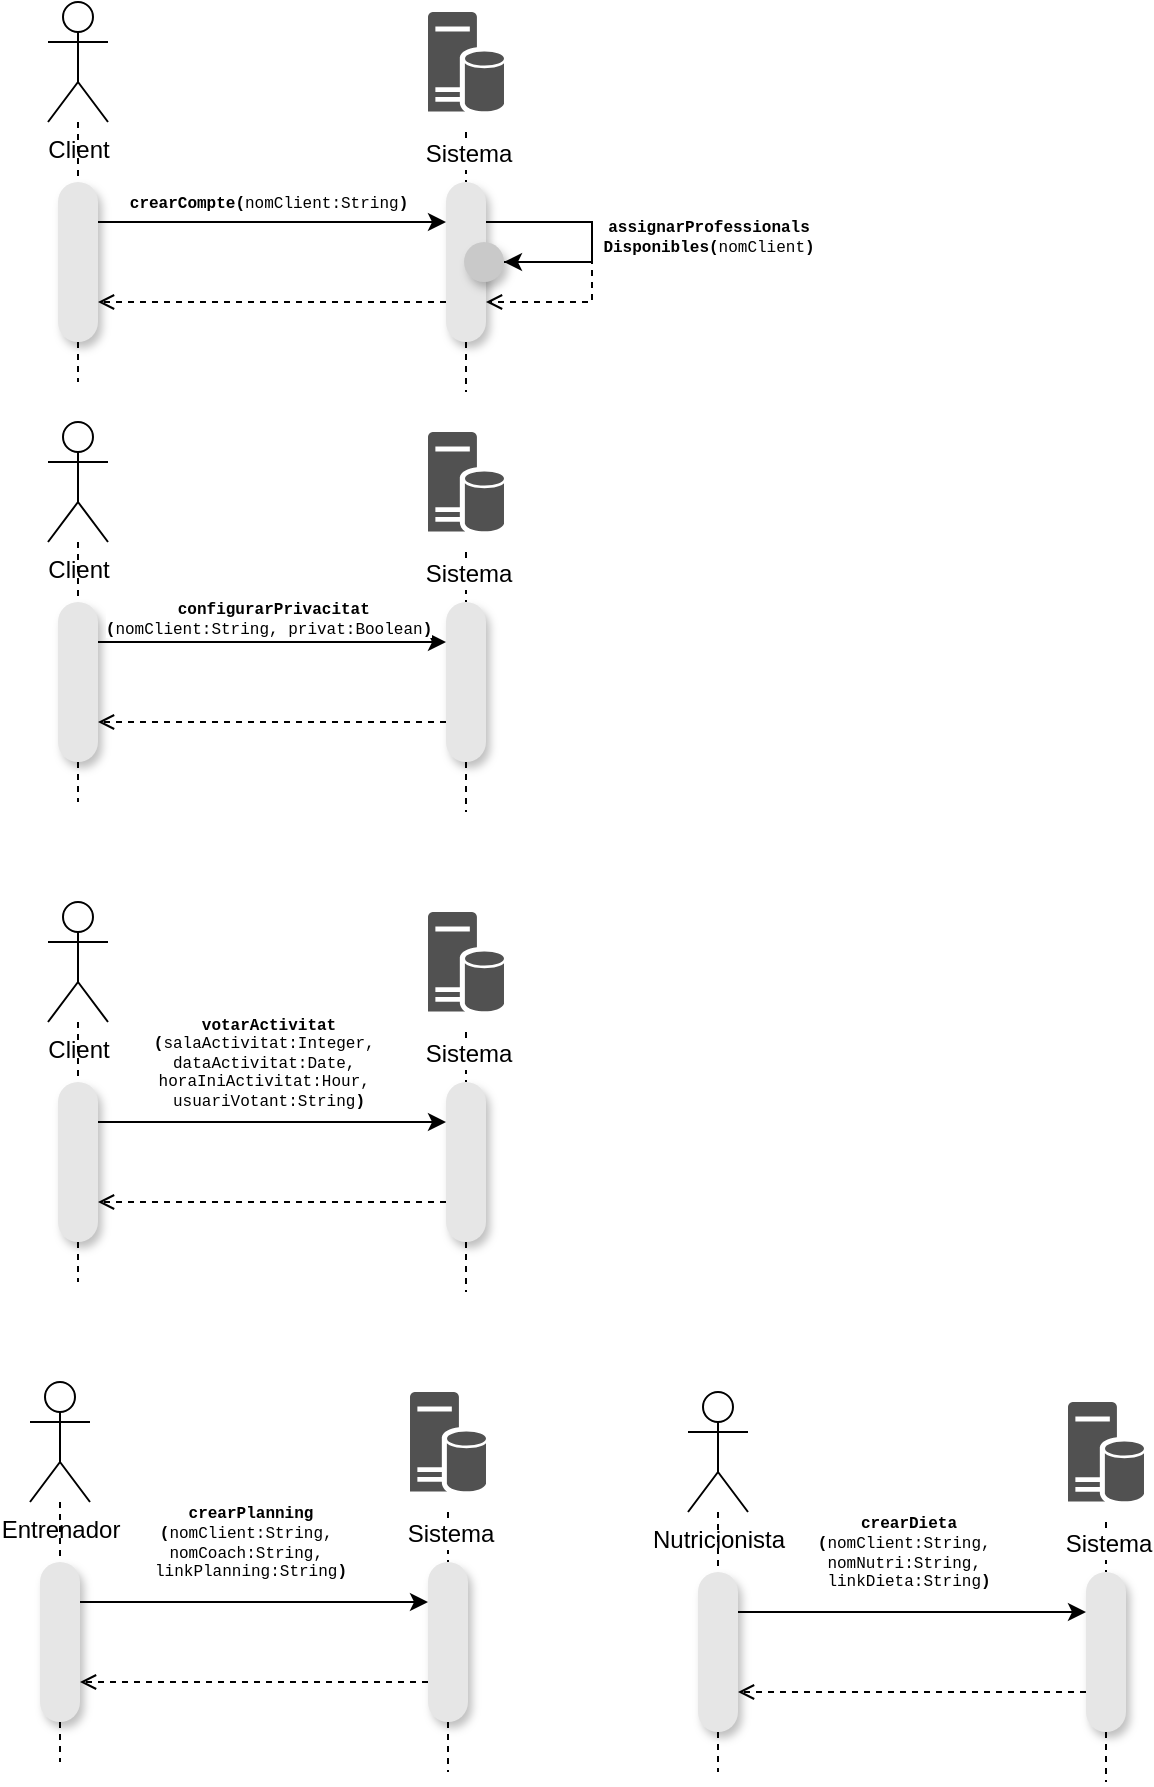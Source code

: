 <mxfile version="10.7.7" type="device"><diagram id="ZwdjrDyNs0kxujh5zZPs" name="Page-1"><mxGraphModel dx="428" dy="315" grid="0" gridSize="10" guides="1" tooltips="1" connect="1" arrows="1" fold="1" page="1" pageScale="1" pageWidth="827" pageHeight="1169" math="0" shadow="0"><root><mxCell id="0"/><mxCell id="1" parent="0"/><mxCell id="nZBtOpLZzm3V0fKXZOHu-1" value="Client&lt;br&gt;" style="shape=umlActor;verticalLabelPosition=bottom;labelBackgroundColor=#FFFFFF;verticalAlign=top;html=1;outlineConnect=0;" parent="1" vertex="1"><mxGeometry x="170" y="150" width="30" height="60" as="geometry"/></mxCell><mxCell id="nZBtOpLZzm3V0fKXZOHu-6" value="" style="shadow=0;dashed=0;html=1;labelPosition=center;verticalLabelPosition=bottom;verticalAlign=top;align=center;shape=mxgraph.mscae.enterprise.database_server;fillColor=#515151;strokeColor=none;" parent="1" vertex="1"><mxGeometry x="360" y="155" width="38" height="50" as="geometry"/></mxCell><mxCell id="nZBtOpLZzm3V0fKXZOHu-20" value="" style="shape=rect;html=1;fillColor=#E6E6E6;rounded=1;arcSize=50;strokeColor=none;shadow=1;" parent="1" vertex="1"><mxGeometry x="175" y="240" width="20" height="80" as="geometry"/></mxCell><mxCell id="nZBtOpLZzm3V0fKXZOHu-21" value="" style="edgeStyle=none;html=1;dashed=1;endArrow=none;" parent="1" source="nZBtOpLZzm3V0fKXZOHu-1" target="nZBtOpLZzm3V0fKXZOHu-20" edge="1"><mxGeometry relative="1" as="geometry"><mxPoint x="185" y="290" as="sourcePoint"/></mxGeometry></mxCell><mxCell id="nZBtOpLZzm3V0fKXZOHu-22" value="" style="edgeStyle=none;html=1;dashed=1;endArrow=none;" parent="1" source="nZBtOpLZzm3V0fKXZOHu-20" edge="1"><mxGeometry x="1" relative="1" as="geometry"><mxPoint x="185" y="340" as="targetPoint"/></mxGeometry></mxCell><mxCell id="nZBtOpLZzm3V0fKXZOHu-26" value="" style="shape=rect;html=1;fillColor=#E6E6E6;rounded=1;arcSize=50;strokeColor=none;shadow=1;" parent="1" vertex="1"><mxGeometry x="369" y="240" width="20" height="80" as="geometry"/></mxCell><mxCell id="nZBtOpLZzm3V0fKXZOHu-27" value="" style="edgeStyle=none;html=1;dashed=1;endArrow=none;" parent="1" target="nZBtOpLZzm3V0fKXZOHu-26" edge="1"><mxGeometry relative="1" as="geometry"><mxPoint x="379" y="215" as="sourcePoint"/></mxGeometry></mxCell><mxCell id="nZBtOpLZzm3V0fKXZOHu-30" value="Sistema" style="text;html=1;resizable=0;points=[];align=center;verticalAlign=middle;labelBackgroundColor=#FFFFFF;" parent="nZBtOpLZzm3V0fKXZOHu-27" vertex="1" connectable="0"><mxGeometry x="-0.133" y="1" relative="1" as="geometry"><mxPoint as="offset"/></mxGeometry></mxCell><mxCell id="nZBtOpLZzm3V0fKXZOHu-28" value="" style="edgeStyle=none;html=1;dashed=1;endArrow=none;" parent="1" source="nZBtOpLZzm3V0fKXZOHu-26" edge="1"><mxGeometry x="1" relative="1" as="geometry"><mxPoint x="379" y="345" as="targetPoint"/></mxGeometry></mxCell><mxCell id="nZBtOpLZzm3V0fKXZOHu-33" value="" style="endArrow=classic;html=1;exitX=1;exitY=0.25;exitDx=0;exitDy=0;entryX=0;entryY=0.25;entryDx=0;entryDy=0;" parent="1" source="nZBtOpLZzm3V0fKXZOHu-20" target="nZBtOpLZzm3V0fKXZOHu-26" edge="1"><mxGeometry width="50" height="50" relative="1" as="geometry"><mxPoint x="200" y="330" as="sourcePoint"/><mxPoint x="250" y="280" as="targetPoint"/></mxGeometry></mxCell><mxCell id="nZBtOpLZzm3V0fKXZOHu-35" value="&lt;div style=&quot;font-size: 8px&quot;&gt;crearCompte(&lt;span style=&quot;font-weight: normal&quot;&gt;nomClient:String&lt;/span&gt;)&lt;/div&gt;" style="text;html=1;resizable=0;points=[];align=center;verticalAlign=middle;labelBackgroundColor=#ffffff;fontFamily=Courier New;fontSize=8;fontStyle=1" parent="nZBtOpLZzm3V0fKXZOHu-33" vertex="1" connectable="0"><mxGeometry x="-0.088" y="-1" relative="1" as="geometry"><mxPoint x="5.5" y="-11" as="offset"/></mxGeometry></mxCell><mxCell id="nZBtOpLZzm3V0fKXZOHu-34" value="" style="endArrow=open;html=1;exitX=0;exitY=0.75;exitDx=0;exitDy=0;entryX=1;entryY=0.75;entryDx=0;entryDy=0;dashed=1;endFill=0;" parent="1" source="nZBtOpLZzm3V0fKXZOHu-26" target="nZBtOpLZzm3V0fKXZOHu-20" edge="1"><mxGeometry width="50" height="50" relative="1" as="geometry"><mxPoint x="205" y="269.857" as="sourcePoint"/><mxPoint x="379.286" y="269.857" as="targetPoint"/></mxGeometry></mxCell><mxCell id="nZBtOpLZzm3V0fKXZOHu-48" value="Client&lt;br&gt;" style="shape=umlActor;verticalLabelPosition=bottom;labelBackgroundColor=#FFFFFF;verticalAlign=top;html=1;outlineConnect=0;" parent="1" vertex="1"><mxGeometry x="170" y="360" width="30" height="60" as="geometry"/></mxCell><mxCell id="nZBtOpLZzm3V0fKXZOHu-49" value="" style="shadow=0;dashed=0;html=1;labelPosition=center;verticalLabelPosition=bottom;verticalAlign=top;align=center;shape=mxgraph.mscae.enterprise.database_server;fillColor=#515151;strokeColor=none;" parent="1" vertex="1"><mxGeometry x="360" y="365" width="38" height="50" as="geometry"/></mxCell><mxCell id="nZBtOpLZzm3V0fKXZOHu-50" value="" style="shape=rect;html=1;fillColor=#E6E6E6;rounded=1;arcSize=50;strokeColor=none;shadow=1;" parent="1" vertex="1"><mxGeometry x="175" y="450" width="20" height="80" as="geometry"/></mxCell><mxCell id="nZBtOpLZzm3V0fKXZOHu-51" value="" style="edgeStyle=none;html=1;dashed=1;endArrow=none;" parent="1" source="nZBtOpLZzm3V0fKXZOHu-48" target="nZBtOpLZzm3V0fKXZOHu-50" edge="1"><mxGeometry relative="1" as="geometry"><mxPoint x="185" y="500" as="sourcePoint"/></mxGeometry></mxCell><mxCell id="nZBtOpLZzm3V0fKXZOHu-52" value="" style="edgeStyle=none;html=1;dashed=1;endArrow=none;" parent="1" source="nZBtOpLZzm3V0fKXZOHu-50" edge="1"><mxGeometry x="1" relative="1" as="geometry"><mxPoint x="185" y="550" as="targetPoint"/></mxGeometry></mxCell><mxCell id="nZBtOpLZzm3V0fKXZOHu-53" value="" style="shape=rect;html=1;fillColor=#E6E6E6;rounded=1;arcSize=50;strokeColor=none;shadow=1;" parent="1" vertex="1"><mxGeometry x="369" y="450" width="20" height="80" as="geometry"/></mxCell><mxCell id="nZBtOpLZzm3V0fKXZOHu-54" value="" style="edgeStyle=none;html=1;dashed=1;endArrow=none;" parent="1" target="nZBtOpLZzm3V0fKXZOHu-53" edge="1"><mxGeometry relative="1" as="geometry"><mxPoint x="379" y="425" as="sourcePoint"/></mxGeometry></mxCell><mxCell id="nZBtOpLZzm3V0fKXZOHu-55" value="Sistema" style="text;html=1;resizable=0;points=[];align=center;verticalAlign=middle;labelBackgroundColor=#FFFFFF;" parent="nZBtOpLZzm3V0fKXZOHu-54" vertex="1" connectable="0"><mxGeometry x="-0.133" y="1" relative="1" as="geometry"><mxPoint as="offset"/></mxGeometry></mxCell><mxCell id="nZBtOpLZzm3V0fKXZOHu-56" value="" style="edgeStyle=none;html=1;dashed=1;endArrow=none;" parent="1" source="nZBtOpLZzm3V0fKXZOHu-53" edge="1"><mxGeometry x="1" relative="1" as="geometry"><mxPoint x="379" y="555" as="targetPoint"/></mxGeometry></mxCell><mxCell id="nZBtOpLZzm3V0fKXZOHu-57" value="" style="endArrow=classic;html=1;exitX=1;exitY=0.25;exitDx=0;exitDy=0;entryX=0;entryY=0.25;entryDx=0;entryDy=0;" parent="1" source="nZBtOpLZzm3V0fKXZOHu-50" target="nZBtOpLZzm3V0fKXZOHu-53" edge="1"><mxGeometry width="50" height="50" relative="1" as="geometry"><mxPoint x="200" y="540" as="sourcePoint"/><mxPoint x="250" y="490" as="targetPoint"/></mxGeometry></mxCell><mxCell id="nZBtOpLZzm3V0fKXZOHu-58" value="&lt;div style=&quot;font-size: 8px&quot;&gt;&lt;div&gt;&amp;nbsp;configurarPrivacitat&lt;/div&gt;&lt;div&gt;(&lt;span style=&quot;font-weight: normal&quot;&gt;nomClient:String, privat:Boolean&lt;/span&gt;)&lt;/div&gt;&lt;/div&gt;" style="text;html=1;resizable=0;points=[];align=center;verticalAlign=middle;labelBackgroundColor=#ffffff;fontFamily=Courier New;fontSize=8;fontStyle=1" parent="nZBtOpLZzm3V0fKXZOHu-57" vertex="1" connectable="0"><mxGeometry x="-0.088" y="-1" relative="1" as="geometry"><mxPoint x="5.5" y="-13" as="offset"/></mxGeometry></mxCell><mxCell id="nZBtOpLZzm3V0fKXZOHu-59" value="" style="endArrow=open;html=1;exitX=0;exitY=0.75;exitDx=0;exitDy=0;entryX=1;entryY=0.75;entryDx=0;entryDy=0;dashed=1;endFill=0;" parent="1" source="nZBtOpLZzm3V0fKXZOHu-53" target="nZBtOpLZzm3V0fKXZOHu-50" edge="1"><mxGeometry width="50" height="50" relative="1" as="geometry"><mxPoint x="205" y="479.857" as="sourcePoint"/><mxPoint x="379.286" y="479.857" as="targetPoint"/></mxGeometry></mxCell><mxCell id="nZBtOpLZzm3V0fKXZOHu-60" value="Client&lt;br&gt;" style="shape=umlActor;verticalLabelPosition=bottom;labelBackgroundColor=#FFFFFF;verticalAlign=top;html=1;outlineConnect=0;" parent="1" vertex="1"><mxGeometry x="170" y="600" width="30" height="60" as="geometry"/></mxCell><mxCell id="nZBtOpLZzm3V0fKXZOHu-61" value="" style="shadow=0;dashed=0;html=1;labelPosition=center;verticalLabelPosition=bottom;verticalAlign=top;align=center;shape=mxgraph.mscae.enterprise.database_server;fillColor=#515151;strokeColor=none;" parent="1" vertex="1"><mxGeometry x="360" y="605" width="38" height="50" as="geometry"/></mxCell><mxCell id="nZBtOpLZzm3V0fKXZOHu-62" value="" style="shape=rect;html=1;fillColor=#E6E6E6;rounded=1;arcSize=50;strokeColor=none;shadow=1;" parent="1" vertex="1"><mxGeometry x="175" y="690" width="20" height="80" as="geometry"/></mxCell><mxCell id="nZBtOpLZzm3V0fKXZOHu-63" value="" style="edgeStyle=none;html=1;dashed=1;endArrow=none;" parent="1" source="nZBtOpLZzm3V0fKXZOHu-60" target="nZBtOpLZzm3V0fKXZOHu-62" edge="1"><mxGeometry relative="1" as="geometry"><mxPoint x="185" y="740" as="sourcePoint"/></mxGeometry></mxCell><mxCell id="nZBtOpLZzm3V0fKXZOHu-64" value="" style="edgeStyle=none;html=1;dashed=1;endArrow=none;" parent="1" source="nZBtOpLZzm3V0fKXZOHu-62" edge="1"><mxGeometry x="1" relative="1" as="geometry"><mxPoint x="185" y="790" as="targetPoint"/></mxGeometry></mxCell><mxCell id="nZBtOpLZzm3V0fKXZOHu-65" value="" style="shape=rect;html=1;fillColor=#E6E6E6;rounded=1;arcSize=50;strokeColor=none;shadow=1;" parent="1" vertex="1"><mxGeometry x="369" y="690" width="20" height="80" as="geometry"/></mxCell><mxCell id="nZBtOpLZzm3V0fKXZOHu-66" value="" style="edgeStyle=none;html=1;dashed=1;endArrow=none;" parent="1" target="nZBtOpLZzm3V0fKXZOHu-65" edge="1"><mxGeometry relative="1" as="geometry"><mxPoint x="379" y="665" as="sourcePoint"/></mxGeometry></mxCell><mxCell id="nZBtOpLZzm3V0fKXZOHu-67" value="Sistema" style="text;html=1;resizable=0;points=[];align=center;verticalAlign=middle;labelBackgroundColor=#FFFFFF;" parent="nZBtOpLZzm3V0fKXZOHu-66" vertex="1" connectable="0"><mxGeometry x="-0.133" y="1" relative="1" as="geometry"><mxPoint as="offset"/></mxGeometry></mxCell><mxCell id="nZBtOpLZzm3V0fKXZOHu-68" value="" style="edgeStyle=none;html=1;dashed=1;endArrow=none;" parent="1" source="nZBtOpLZzm3V0fKXZOHu-65" edge="1"><mxGeometry x="1" relative="1" as="geometry"><mxPoint x="379" y="795" as="targetPoint"/></mxGeometry></mxCell><mxCell id="nZBtOpLZzm3V0fKXZOHu-69" value="" style="endArrow=classic;html=1;exitX=1;exitY=0.25;exitDx=0;exitDy=0;entryX=0;entryY=0.25;entryDx=0;entryDy=0;" parent="1" source="nZBtOpLZzm3V0fKXZOHu-62" target="nZBtOpLZzm3V0fKXZOHu-65" edge="1"><mxGeometry width="50" height="50" relative="1" as="geometry"><mxPoint x="200" y="780" as="sourcePoint"/><mxPoint x="250" y="730" as="targetPoint"/></mxGeometry></mxCell><mxCell id="nZBtOpLZzm3V0fKXZOHu-70" value="&lt;div&gt;&lt;div&gt;votarActivitat&lt;/div&gt;&lt;div&gt;(&lt;span style=&quot;font-weight: normal&quot;&gt;salaActivitat:Integer,&amp;nbsp;&lt;/span&gt;&lt;/div&gt;&lt;div&gt;&lt;span style=&quot;font-weight: normal&quot;&gt;dataActivitat:Date,&amp;nbsp;&lt;/span&gt;&lt;/div&gt;&lt;div&gt;&lt;span style=&quot;font-weight: normal&quot;&gt;horaIniActivitat:Hour,&amp;nbsp;&lt;/span&gt;&lt;/div&gt;&lt;div&gt;&lt;span style=&quot;font-weight: normal&quot;&gt;usuariVotant:String&lt;/span&gt;)&lt;/div&gt;&lt;/div&gt;" style="text;html=1;resizable=0;points=[];align=center;verticalAlign=middle;labelBackgroundColor=#ffffff;fontFamily=Courier New;fontSize=8;fontStyle=1" parent="nZBtOpLZzm3V0fKXZOHu-69" vertex="1" connectable="0"><mxGeometry x="-0.088" y="-1" relative="1" as="geometry"><mxPoint x="5.5" y="-31" as="offset"/></mxGeometry></mxCell><mxCell id="nZBtOpLZzm3V0fKXZOHu-71" value="" style="endArrow=open;html=1;exitX=0;exitY=0.75;exitDx=0;exitDy=0;entryX=1;entryY=0.75;entryDx=0;entryDy=0;dashed=1;endFill=0;" parent="1" source="nZBtOpLZzm3V0fKXZOHu-65" target="nZBtOpLZzm3V0fKXZOHu-62" edge="1"><mxGeometry width="50" height="50" relative="1" as="geometry"><mxPoint x="205" y="719.857" as="sourcePoint"/><mxPoint x="379.286" y="719.857" as="targetPoint"/></mxGeometry></mxCell><mxCell id="nZBtOpLZzm3V0fKXZOHu-72" value="Entrenador&lt;br&gt;" style="shape=umlActor;verticalLabelPosition=bottom;labelBackgroundColor=#FFFFFF;verticalAlign=top;html=1;outlineConnect=0;" parent="1" vertex="1"><mxGeometry x="161" y="840" width="30" height="60" as="geometry"/></mxCell><mxCell id="nZBtOpLZzm3V0fKXZOHu-73" value="" style="shadow=0;dashed=0;html=1;labelPosition=center;verticalLabelPosition=bottom;verticalAlign=top;align=center;shape=mxgraph.mscae.enterprise.database_server;fillColor=#515151;strokeColor=none;" parent="1" vertex="1"><mxGeometry x="351" y="845" width="38" height="50" as="geometry"/></mxCell><mxCell id="nZBtOpLZzm3V0fKXZOHu-74" value="" style="shape=rect;html=1;fillColor=#E6E6E6;rounded=1;arcSize=50;strokeColor=none;shadow=1;" parent="1" vertex="1"><mxGeometry x="166" y="930" width="20" height="80" as="geometry"/></mxCell><mxCell id="nZBtOpLZzm3V0fKXZOHu-75" value="" style="edgeStyle=none;html=1;dashed=1;endArrow=none;" parent="1" source="nZBtOpLZzm3V0fKXZOHu-72" target="nZBtOpLZzm3V0fKXZOHu-74" edge="1"><mxGeometry relative="1" as="geometry"><mxPoint x="176" y="980" as="sourcePoint"/></mxGeometry></mxCell><mxCell id="nZBtOpLZzm3V0fKXZOHu-76" value="" style="edgeStyle=none;html=1;dashed=1;endArrow=none;" parent="1" source="nZBtOpLZzm3V0fKXZOHu-74" edge="1"><mxGeometry x="1" relative="1" as="geometry"><mxPoint x="176" y="1030" as="targetPoint"/></mxGeometry></mxCell><mxCell id="nZBtOpLZzm3V0fKXZOHu-77" value="" style="shape=rect;html=1;fillColor=#E6E6E6;rounded=1;arcSize=50;strokeColor=none;shadow=1;" parent="1" vertex="1"><mxGeometry x="360" y="930" width="20" height="80" as="geometry"/></mxCell><mxCell id="nZBtOpLZzm3V0fKXZOHu-78" value="" style="edgeStyle=none;html=1;dashed=1;endArrow=none;" parent="1" target="nZBtOpLZzm3V0fKXZOHu-77" edge="1"><mxGeometry relative="1" as="geometry"><mxPoint x="370" y="905" as="sourcePoint"/></mxGeometry></mxCell><mxCell id="nZBtOpLZzm3V0fKXZOHu-79" value="Sistema" style="text;html=1;resizable=0;points=[];align=center;verticalAlign=middle;labelBackgroundColor=#FFFFFF;" parent="nZBtOpLZzm3V0fKXZOHu-78" vertex="1" connectable="0"><mxGeometry x="-0.133" y="1" relative="1" as="geometry"><mxPoint as="offset"/></mxGeometry></mxCell><mxCell id="nZBtOpLZzm3V0fKXZOHu-80" value="" style="edgeStyle=none;html=1;dashed=1;endArrow=none;" parent="1" source="nZBtOpLZzm3V0fKXZOHu-77" edge="1"><mxGeometry x="1" relative="1" as="geometry"><mxPoint x="370" y="1035" as="targetPoint"/></mxGeometry></mxCell><mxCell id="nZBtOpLZzm3V0fKXZOHu-81" value="" style="endArrow=classic;html=1;exitX=1;exitY=0.25;exitDx=0;exitDy=0;entryX=0;entryY=0.25;entryDx=0;entryDy=0;" parent="1" source="nZBtOpLZzm3V0fKXZOHu-74" target="nZBtOpLZzm3V0fKXZOHu-77" edge="1"><mxGeometry width="50" height="50" relative="1" as="geometry"><mxPoint x="191" y="1020" as="sourcePoint"/><mxPoint x="241" y="970" as="targetPoint"/></mxGeometry></mxCell><mxCell id="nZBtOpLZzm3V0fKXZOHu-82" value="&lt;div&gt;crearPlanning&lt;/div&gt;&lt;div&gt;(&lt;span style=&quot;font-weight: normal&quot;&gt;nomClient:String,&amp;nbsp;&lt;/span&gt;&lt;/div&gt;&lt;div&gt;&lt;span style=&quot;font-weight: normal&quot;&gt;nomCoach:String,&amp;nbsp;&lt;/span&gt;&lt;/div&gt;&lt;div&gt;&lt;span style=&quot;font-weight: normal&quot;&gt;linkPlanning:String&lt;/span&gt;)&lt;/div&gt;" style="text;html=1;resizable=0;points=[];align=center;verticalAlign=middle;labelBackgroundColor=#ffffff;fontFamily=Courier New;fontSize=8;fontStyle=1" parent="nZBtOpLZzm3V0fKXZOHu-81" vertex="1" connectable="0"><mxGeometry x="-0.088" y="-1" relative="1" as="geometry"><mxPoint x="5.5" y="-31" as="offset"/></mxGeometry></mxCell><mxCell id="nZBtOpLZzm3V0fKXZOHu-83" value="" style="endArrow=open;html=1;exitX=0;exitY=0.75;exitDx=0;exitDy=0;entryX=1;entryY=0.75;entryDx=0;entryDy=0;dashed=1;endFill=0;" parent="1" source="nZBtOpLZzm3V0fKXZOHu-77" target="nZBtOpLZzm3V0fKXZOHu-74" edge="1"><mxGeometry width="50" height="50" relative="1" as="geometry"><mxPoint x="196" y="959.857" as="sourcePoint"/><mxPoint x="370.286" y="959.857" as="targetPoint"/></mxGeometry></mxCell><mxCell id="nZBtOpLZzm3V0fKXZOHu-84" value="Nutricionista&lt;br&gt;" style="shape=umlActor;verticalLabelPosition=bottom;labelBackgroundColor=#FFFFFF;verticalAlign=top;html=1;outlineConnect=0;" parent="1" vertex="1"><mxGeometry x="490" y="845" width="30" height="60" as="geometry"/></mxCell><mxCell id="nZBtOpLZzm3V0fKXZOHu-85" value="" style="shadow=0;dashed=0;html=1;labelPosition=center;verticalLabelPosition=bottom;verticalAlign=top;align=center;shape=mxgraph.mscae.enterprise.database_server;fillColor=#515151;strokeColor=none;" parent="1" vertex="1"><mxGeometry x="680" y="850" width="38" height="50" as="geometry"/></mxCell><mxCell id="nZBtOpLZzm3V0fKXZOHu-86" value="" style="shape=rect;html=1;fillColor=#E6E6E6;rounded=1;arcSize=50;strokeColor=none;shadow=1;" parent="1" vertex="1"><mxGeometry x="495" y="935" width="20" height="80" as="geometry"/></mxCell><mxCell id="nZBtOpLZzm3V0fKXZOHu-87" value="" style="edgeStyle=none;html=1;dashed=1;endArrow=none;" parent="1" source="nZBtOpLZzm3V0fKXZOHu-84" target="nZBtOpLZzm3V0fKXZOHu-86" edge="1"><mxGeometry relative="1" as="geometry"><mxPoint x="505" y="985" as="sourcePoint"/></mxGeometry></mxCell><mxCell id="nZBtOpLZzm3V0fKXZOHu-88" value="" style="edgeStyle=none;html=1;dashed=1;endArrow=none;" parent="1" source="nZBtOpLZzm3V0fKXZOHu-86" edge="1"><mxGeometry x="1" relative="1" as="geometry"><mxPoint x="505.0" y="1035" as="targetPoint"/></mxGeometry></mxCell><mxCell id="nZBtOpLZzm3V0fKXZOHu-89" value="" style="shape=rect;html=1;fillColor=#E6E6E6;rounded=1;arcSize=50;strokeColor=none;shadow=1;" parent="1" vertex="1"><mxGeometry x="689" y="935" width="20" height="80" as="geometry"/></mxCell><mxCell id="nZBtOpLZzm3V0fKXZOHu-90" value="" style="edgeStyle=none;html=1;dashed=1;endArrow=none;" parent="1" target="nZBtOpLZzm3V0fKXZOHu-89" edge="1"><mxGeometry relative="1" as="geometry"><mxPoint x="699" y="910" as="sourcePoint"/></mxGeometry></mxCell><mxCell id="nZBtOpLZzm3V0fKXZOHu-91" value="Sistema" style="text;html=1;resizable=0;points=[];align=center;verticalAlign=middle;labelBackgroundColor=#FFFFFF;" parent="nZBtOpLZzm3V0fKXZOHu-90" vertex="1" connectable="0"><mxGeometry x="-0.133" y="1" relative="1" as="geometry"><mxPoint as="offset"/></mxGeometry></mxCell><mxCell id="nZBtOpLZzm3V0fKXZOHu-92" value="" style="edgeStyle=none;html=1;dashed=1;endArrow=none;" parent="1" source="nZBtOpLZzm3V0fKXZOHu-89" edge="1"><mxGeometry x="1" relative="1" as="geometry"><mxPoint x="699" y="1040" as="targetPoint"/></mxGeometry></mxCell><mxCell id="nZBtOpLZzm3V0fKXZOHu-93" value="" style="endArrow=classic;html=1;exitX=1;exitY=0.25;exitDx=0;exitDy=0;entryX=0;entryY=0.25;entryDx=0;entryDy=0;" parent="1" source="nZBtOpLZzm3V0fKXZOHu-86" target="nZBtOpLZzm3V0fKXZOHu-89" edge="1"><mxGeometry width="50" height="50" relative="1" as="geometry"><mxPoint x="520" y="1025" as="sourcePoint"/><mxPoint x="570" y="975" as="targetPoint"/></mxGeometry></mxCell><mxCell id="nZBtOpLZzm3V0fKXZOHu-94" value="&lt;div&gt;crearDieta&lt;/div&gt;&lt;div&gt;(&lt;span style=&quot;font-weight: normal&quot;&gt;nomClient:String,&amp;nbsp;&lt;/span&gt;&lt;/div&gt;&lt;div&gt;&lt;span style=&quot;font-weight: normal&quot;&gt;nomNutri:String,&amp;nbsp;&lt;/span&gt;&lt;/div&gt;&lt;div&gt;&lt;span style=&quot;font-weight: normal&quot;&gt;linkDieta:String&lt;/span&gt;)&lt;/div&gt;" style="text;html=1;resizable=0;points=[];align=center;verticalAlign=middle;labelBackgroundColor=#ffffff;fontFamily=Courier New;fontSize=8;fontStyle=1" parent="nZBtOpLZzm3V0fKXZOHu-93" vertex="1" connectable="0"><mxGeometry x="-0.088" y="-1" relative="1" as="geometry"><mxPoint x="5.5" y="-31" as="offset"/></mxGeometry></mxCell><mxCell id="nZBtOpLZzm3V0fKXZOHu-95" value="" style="endArrow=open;html=1;exitX=0;exitY=0.75;exitDx=0;exitDy=0;entryX=1;entryY=0.75;entryDx=0;entryDy=0;dashed=1;endFill=0;" parent="1" source="nZBtOpLZzm3V0fKXZOHu-89" target="nZBtOpLZzm3V0fKXZOHu-86" edge="1"><mxGeometry width="50" height="50" relative="1" as="geometry"><mxPoint x="525" y="964.857" as="sourcePoint"/><mxPoint x="699.286" y="964.857" as="targetPoint"/></mxGeometry></mxCell><mxCell id="bN8_4X6FPE5pip052Dlc-1" value="" style="endArrow=classic;html=1;rounded=0;exitX=1;exitY=0.25;exitDx=0;exitDy=0;entryX=1;entryY=0.5;entryDx=0;entryDy=0;" edge="1" parent="1" source="nZBtOpLZzm3V0fKXZOHu-26" target="bN8_4X6FPE5pip052Dlc-3"><mxGeometry width="50" height="50" relative="1" as="geometry"><mxPoint x="501.5" y="155" as="sourcePoint"/><mxPoint x="506.5" y="195" as="targetPoint"/><Array as="points"><mxPoint x="442" y="260"/><mxPoint x="442" y="280"/></Array></mxGeometry></mxCell><mxCell id="bN8_4X6FPE5pip052Dlc-2" value="&lt;b&gt;assignarProfessionals&lt;br&gt;Disponibles(&lt;/b&gt;nomClient&lt;b&gt;)&lt;/b&gt;" style="text;html=1;resizable=0;points=[];align=center;verticalAlign=middle;labelBackgroundColor=#ffffff;fontSize=8;fontFamily=Courier New;" vertex="1" connectable="0" parent="bN8_4X6FPE5pip052Dlc-1"><mxGeometry x="0.019" y="-1" relative="1" as="geometry"><mxPoint x="58.5" y="0.5" as="offset"/></mxGeometry></mxCell><mxCell id="bN8_4X6FPE5pip052Dlc-3" value="" style="shape=rect;html=1;fillColor=#C9C9C9;rounded=1;arcSize=50;strokeColor=none;shadow=1;" vertex="1" parent="1"><mxGeometry x="378" y="270" width="20" height="20" as="geometry"/></mxCell><mxCell id="bN8_4X6FPE5pip052Dlc-5" value="" style="endArrow=open;html=1;rounded=0;exitX=1;exitY=0.5;exitDx=0;exitDy=0;entryX=1;entryY=0.75;entryDx=0;entryDy=0;dashed=1;endFill=0;" edge="1" parent="1" source="bN8_4X6FPE5pip052Dlc-3" target="nZBtOpLZzm3V0fKXZOHu-26"><mxGeometry width="50" height="50" relative="1" as="geometry"><mxPoint x="401.643" y="300.238" as="sourcePoint"/><mxPoint x="410.69" y="320.238" as="targetPoint"/><Array as="points"><mxPoint x="442" y="280"/><mxPoint x="442" y="300"/></Array></mxGeometry></mxCell></root></mxGraphModel></diagram></mxfile>